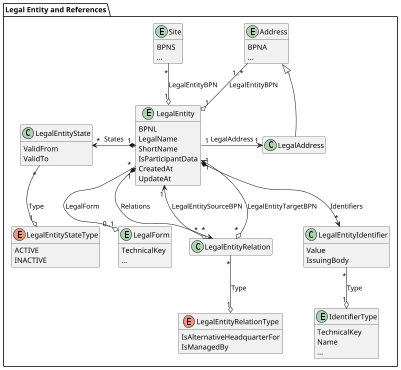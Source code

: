 @startuml legal-entity

skinparam dpi 50

package "Legal Entity and References" {
  entity LegalEntity {
    BPNL
    LegalName
    ShortName
    IsParticipantData
    CreatedAt
    UpdateAt
  }

  entity Site {
      BPNS
      ...
  }

  entity Address {
      BPNA
      ...
  }

  class LegalEntityState {
    ValidFrom
    ValidTo
  }

  enum LegalEntityStateType {
    ACTIVE
    INACTIVE
  }

  class LegalEntityIdentifier {
    Value
    IssuingBody
  }

  class LegalEntityRelation {
  }

  enum LegalEntityRelationType {
    IsAlternativeHeadquarterFor
    IsManagedBy
  }

  entity IdentifierType {
    TechnicalKey
    Name
    ...
  }

  ' taken out from 24.05, as not clear if this is modelled correctly
  ' class Classification {
  '   Value
  '   Code
  ' }

  ' enum ClassificationType {
  '   NACE
  '   NAF
  '   NAICS
  '   SIC
  ' }

  entity LegalForm {
    TechnicalKey
    ...
  }

  class LegalAddress {}

  ' not standardized yet
  ' class ConfidenceCriteria {
  '   SharedByOwner
  '   CheckedByExternalSource
  '   NumberOfSharingMembers
  '   LastConfidenceCheckAt
  '   NextConfidenceCheckAt
  '   ConfidenceLevel
  ' }

  ' not implemented / standardized yet
  ' class LegalEntityScriptVariant {
  '   LegalName
  '   ShortName
  ' }

  ' enum ScriptCode {
  '   Arab
  '   Cyrl
  '   Hans
  '   Jpan
  '   Latn
  '   ...
  ' }

  Address "1..*" -d-o "1" LegalEntity : LegalEntityBPN
  Site "*" -d-o "1" LegalEntity : LegalEntityBPN

  LegalEntity "1" *-l-> "*" LegalEntityState : States
  LegalEntityState "*" -d-o "1" LegalEntityStateType : Type
  
  LegalEntity "1" *-d-> "*" LegalEntityIdentifier : Identifiers
  LegalEntityIdentifier "*" -d-o "1" IdentifierType : Type

  LegalEntity "1" *--> "*" LegalEntityRelation : Relations
  LegalEntityRelation "*" --o "1" LegalEntityRelationType : Type
  LegalEntityRelation "*" o--> "1" LegalEntity : LegalEntitySourceBPN
  LegalEntityRelation "*" o--> "1" LegalEntity : LegalEntityTargetBPN
  
  ' taken out from 24.05, as not clear if this is modelled correctly
  ' LegalEntity "1" *-d-> "*" Classification : Classifications
  ' Classification "*" -d-o "1" ClassificationType : Type
  
  LegalEntity "*" -d-o "0..1" LegalForm : LegalForm

  LegalEntity "1" -r-> "1" LegalAddress : LegalAddress
  LegalAddress -u-|> Address

  ' not standardized yet
  ' LegalEntity "1" -u-> "1" ConfidenceCriteria : ConfidenceCriteria

  ' not implemented / standardized yet
  ' LegalEntity "1" *--> "*" LegalEntityScriptVariant : ScriptVariants
  ' LegalEntityScriptVariant "*" --o "1" ScriptCode : ScriptCode
}

hide methods
hide LegalAddress members
hide LegalEntityRelation members
@enduml